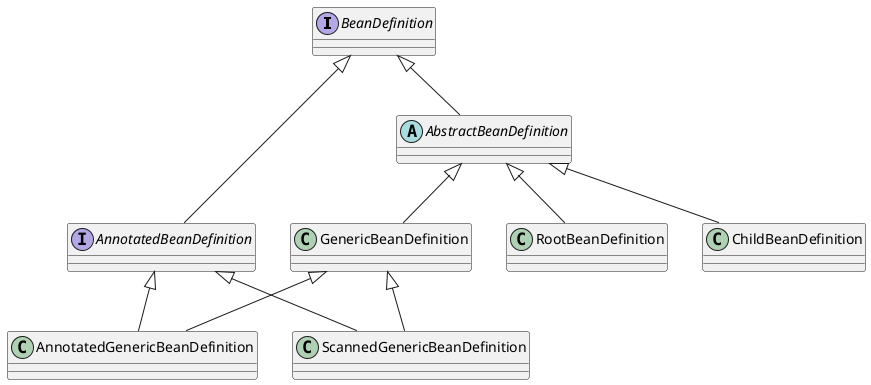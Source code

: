 @startuml


interface BeanDefinition
interface AnnotatedBeanDefinition
abstract class AbstractBeanDefinition
class RootBeanDefinition
class ChildBeanDefinition
class GenericBeanDefinition
class AnnotatedGenericBeanDefinition
class ScannedGenericBeanDefinition

BeanDefinition <|-- AbstractBeanDefinition
BeanDefinition <|-- AnnotatedBeanDefinition
AbstractBeanDefinition <|-- RootBeanDefinition
AbstractBeanDefinition <|-- ChildBeanDefinition
AbstractBeanDefinition <|-- GenericBeanDefinition
AnnotatedBeanDefinition <|-- AnnotatedGenericBeanDefinition
AnnotatedBeanDefinition <|-- ScannedGenericBeanDefinition
GenericBeanDefinition <|-- AnnotatedGenericBeanDefinition
GenericBeanDefinition <|-- ScannedGenericBeanDefinition


@enduml